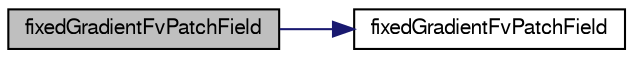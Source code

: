 digraph "fixedGradientFvPatchField"
{
  bgcolor="transparent";
  edge [fontname="FreeSans",fontsize="10",labelfontname="FreeSans",labelfontsize="10"];
  node [fontname="FreeSans",fontsize="10",shape=record];
  rankdir="LR";
  Node4 [label="fixedGradientFvPatchField",height=0.2,width=0.4,color="black", fillcolor="grey75", style="filled", fontcolor="black"];
  Node4 -> Node5 [color="midnightblue",fontsize="10",style="solid",fontname="FreeSans"];
  Node5 [label="fixedGradientFvPatchField",height=0.2,width=0.4,color="black",URL="$a21982.html#abd89b7d93a8d8993267f5bca02453ea5",tooltip="Construct from patch and internal field. "];
}
